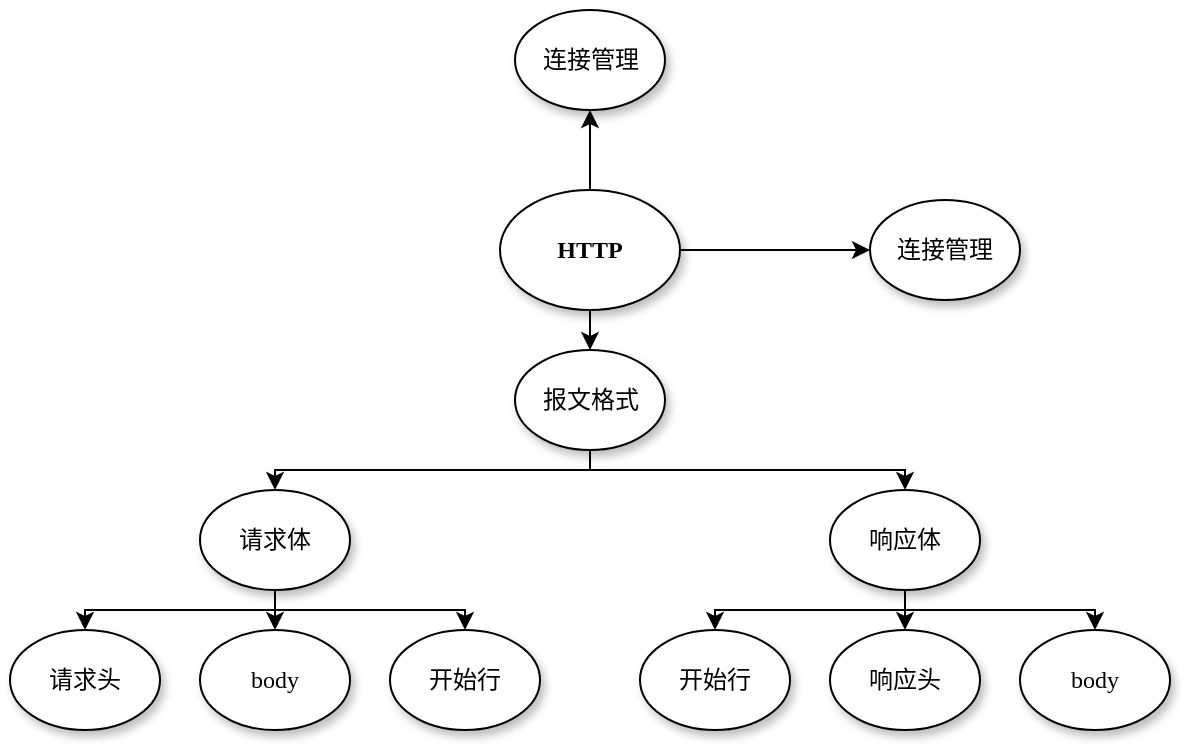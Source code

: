 <mxfile version="14.9.6" type="github">
  <diagram name="Page-1" id="42789a77-a242-8287-6e28-9cd8cfd52e62">
    <mxGraphModel dx="786" dy="1364" grid="1" gridSize="10" guides="1" tooltips="1" connect="1" arrows="1" fold="1" page="1" pageScale="1" pageWidth="1100" pageHeight="850" background="none" math="0" shadow="0">
      <root>
        <mxCell id="0" />
        <mxCell id="1" parent="0" />
        <mxCell id="kajrkSCXimUMeCV8fqdz-9" style="edgeStyle=orthogonalEdgeStyle;rounded=0;orthogonalLoop=1;jettySize=auto;html=1;entryDx=0;entryDy=0;noEdgeStyle=1;strokeColor=none;" edge="1" parent="1" source="1ea317790d2ca983-1" target="1ea317790d2ca983-9">
          <mxGeometry relative="1" as="geometry">
            <Array as="points">
              <mxPoint x="310" y="75" />
              <mxPoint x="310" y="95" />
            </Array>
          </mxGeometry>
        </mxCell>
        <mxCell id="kajrkSCXimUMeCV8fqdz-28" style="edgeStyle=orthogonalEdgeStyle;rounded=0;orthogonalLoop=1;jettySize=auto;html=1;strokeColor=#000000;" edge="1" parent="1" source="1ea317790d2ca983-1" target="1ea317790d2ca983-9">
          <mxGeometry relative="1" as="geometry">
            <Array as="points" />
          </mxGeometry>
        </mxCell>
        <mxCell id="kajrkSCXimUMeCV8fqdz-35" value="" style="edgeStyle=orthogonalEdgeStyle;rounded=0;orthogonalLoop=1;jettySize=auto;html=1;strokeColor=#000000;entryX=0;entryY=0.5;entryDx=0;entryDy=0;" edge="1" parent="1" source="1ea317790d2ca983-1" target="kajrkSCXimUMeCV8fqdz-36">
          <mxGeometry relative="1" as="geometry">
            <mxPoint x="435" y="50" as="targetPoint" />
          </mxGeometry>
        </mxCell>
        <mxCell id="kajrkSCXimUMeCV8fqdz-41" style="edgeStyle=orthogonalEdgeStyle;rounded=0;orthogonalLoop=1;jettySize=auto;html=1;exitX=0.5;exitY=0;exitDx=0;exitDy=0;entryX=0.5;entryY=1;entryDx=0;entryDy=0;strokeColor=#000000;" edge="1" parent="1" source="1ea317790d2ca983-1" target="kajrkSCXimUMeCV8fqdz-40">
          <mxGeometry relative="1" as="geometry" />
        </mxCell>
        <mxCell id="1ea317790d2ca983-1" value="HTTP" style="ellipse;whiteSpace=wrap;html=1;rounded=0;shadow=1;comic=0;labelBackgroundColor=none;strokeWidth=1;fontFamily=Verdana;fontSize=12;align=center;fontStyle=1" parent="1" vertex="1">
          <mxGeometry x="265" y="20" width="90" height="60" as="geometry" />
        </mxCell>
        <mxCell id="kajrkSCXimUMeCV8fqdz-10" style="edgeStyle=orthogonalEdgeStyle;rounded=0;orthogonalLoop=1;jettySize=auto;html=1;entryDx=0;entryDy=0;noEdgeStyle=1;" edge="1" parent="1" source="1ea317790d2ca983-9" target="1ea317790d2ca983-10">
          <mxGeometry relative="1" as="geometry">
            <Array as="points">
              <mxPoint x="310" y="145" />
              <mxPoint x="310" y="160" />
              <mxPoint x="152.5" y="160" />
              <mxPoint x="152.5" y="165" />
            </Array>
          </mxGeometry>
        </mxCell>
        <mxCell id="kajrkSCXimUMeCV8fqdz-19" value="" style="edgeStyle=orthogonalEdgeStyle;rounded=0;orthogonalLoop=1;jettySize=auto;html=1;noEdgeStyle=1;" edge="1" parent="1" source="1ea317790d2ca983-9" target="kajrkSCXimUMeCV8fqdz-18">
          <mxGeometry relative="1" as="geometry">
            <Array as="points">
              <mxPoint x="310" y="145" />
              <mxPoint x="310" y="160" />
              <mxPoint x="467.5" y="160" />
              <mxPoint x="467.5" y="165" />
            </Array>
          </mxGeometry>
        </mxCell>
        <mxCell id="1ea317790d2ca983-9" value="报文格式" style="ellipse;whiteSpace=wrap;html=1;rounded=0;shadow=1;comic=0;labelBackgroundColor=none;strokeWidth=1;fontFamily=Verdana;fontSize=12;align=center;" parent="1" vertex="1">
          <mxGeometry x="272.5" y="100" width="75" height="50" as="geometry" />
        </mxCell>
        <mxCell id="kajrkSCXimUMeCV8fqdz-30" style="edgeStyle=orthogonalEdgeStyle;rounded=0;orthogonalLoop=1;jettySize=auto;html=1;exitDx=0;exitDy=0;entryDx=0;entryDy=0;strokeColor=#000000;" edge="1" parent="1" source="1ea317790d2ca983-10" target="kajrkSCXimUMeCV8fqdz-14">
          <mxGeometry relative="1" as="geometry">
            <Array as="points">
              <mxPoint x="152.5" y="215" />
              <mxPoint x="152.5" y="230" />
              <mxPoint x="57.5" y="230" />
              <mxPoint x="57.5" y="235" />
            </Array>
          </mxGeometry>
        </mxCell>
        <mxCell id="kajrkSCXimUMeCV8fqdz-31" style="edgeStyle=orthogonalEdgeStyle;rounded=0;orthogonalLoop=1;jettySize=auto;html=1;exitDx=0;exitDy=0;entryDx=0;entryDy=0;strokeColor=#000000;" edge="1" parent="1" source="1ea317790d2ca983-10" target="kajrkSCXimUMeCV8fqdz-16">
          <mxGeometry relative="1" as="geometry">
            <Array as="points">
              <mxPoint x="152.5" y="215" />
              <mxPoint x="152.5" y="230" />
              <mxPoint x="152.5" y="235" />
            </Array>
          </mxGeometry>
        </mxCell>
        <mxCell id="kajrkSCXimUMeCV8fqdz-33" style="edgeStyle=orthogonalEdgeStyle;rounded=0;orthogonalLoop=1;jettySize=auto;html=1;exitDx=0;exitDy=0;entryDx=0;entryDy=0;strokeColor=#000000;" edge="1" parent="1" source="1ea317790d2ca983-10" target="kajrkSCXimUMeCV8fqdz-32">
          <mxGeometry relative="1" as="geometry">
            <Array as="points">
              <mxPoint x="152.5" y="215" />
              <mxPoint x="152.5" y="230" />
              <mxPoint x="247.5" y="230" />
              <mxPoint x="247.5" y="235" />
            </Array>
          </mxGeometry>
        </mxCell>
        <mxCell id="1ea317790d2ca983-10" value="请求体" style="ellipse;whiteSpace=wrap;html=1;rounded=0;shadow=1;comic=0;labelBackgroundColor=none;strokeWidth=1;fontFamily=Verdana;fontSize=12;align=center;" parent="1" vertex="1">
          <mxGeometry x="115" y="170" width="75" height="50" as="geometry" />
        </mxCell>
        <mxCell id="kajrkSCXimUMeCV8fqdz-14" value="请求头&lt;br&gt;" style="ellipse;whiteSpace=wrap;html=1;rounded=0;shadow=1;comic=0;labelBackgroundColor=none;strokeWidth=1;fontFamily=Verdana;fontSize=12;align=center;" vertex="1" parent="1">
          <mxGeometry x="20" y="240" width="75" height="50" as="geometry" />
        </mxCell>
        <mxCell id="kajrkSCXimUMeCV8fqdz-16" value="body" style="ellipse;whiteSpace=wrap;html=1;rounded=0;shadow=1;comic=0;labelBackgroundColor=none;strokeWidth=1;fontFamily=Verdana;fontSize=12;align=center;" vertex="1" parent="1">
          <mxGeometry x="115" y="240" width="75" height="50" as="geometry" />
        </mxCell>
        <mxCell id="kajrkSCXimUMeCV8fqdz-23" value="" style="edgeStyle=orthogonalEdgeStyle;rounded=0;orthogonalLoop=1;jettySize=auto;html=1;noEdgeStyle=1;" edge="1" parent="1" source="kajrkSCXimUMeCV8fqdz-18" target="kajrkSCXimUMeCV8fqdz-22">
          <mxGeometry relative="1" as="geometry">
            <Array as="points">
              <mxPoint x="467.5" y="215" />
              <mxPoint x="467.5" y="230" />
              <mxPoint x="372.5" y="230" />
              <mxPoint x="372.5" y="235" />
            </Array>
          </mxGeometry>
        </mxCell>
        <mxCell id="kajrkSCXimUMeCV8fqdz-25" value="" style="edgeStyle=orthogonalEdgeStyle;rounded=0;orthogonalLoop=1;jettySize=auto;html=1;noEdgeStyle=1;" edge="1" parent="1" source="kajrkSCXimUMeCV8fqdz-18" target="kajrkSCXimUMeCV8fqdz-24">
          <mxGeometry relative="1" as="geometry">
            <Array as="points">
              <mxPoint x="467.5" y="215" />
              <mxPoint x="467.5" y="230" />
              <mxPoint x="467.5" y="235" />
            </Array>
          </mxGeometry>
        </mxCell>
        <mxCell id="kajrkSCXimUMeCV8fqdz-27" value="" style="edgeStyle=orthogonalEdgeStyle;rounded=0;orthogonalLoop=1;jettySize=auto;html=1;noEdgeStyle=1;" edge="1" parent="1" source="kajrkSCXimUMeCV8fqdz-18" target="kajrkSCXimUMeCV8fqdz-26">
          <mxGeometry relative="1" as="geometry">
            <Array as="points">
              <mxPoint x="467.5" y="215" />
              <mxPoint x="467.5" y="230" />
              <mxPoint x="562.5" y="230" />
              <mxPoint x="562.5" y="235" />
            </Array>
          </mxGeometry>
        </mxCell>
        <mxCell id="kajrkSCXimUMeCV8fqdz-18" value="响应体" style="ellipse;whiteSpace=wrap;html=1;rounded=0;shadow=1;comic=0;labelBackgroundColor=none;strokeWidth=1;fontFamily=Verdana;fontSize=12;align=center;" vertex="1" parent="1">
          <mxGeometry x="430" y="170" width="75" height="50" as="geometry" />
        </mxCell>
        <mxCell id="kajrkSCXimUMeCV8fqdz-22" value="开始行" style="ellipse;whiteSpace=wrap;html=1;rounded=0;shadow=1;comic=0;labelBackgroundColor=none;strokeWidth=1;fontFamily=Verdana;fontSize=12;align=center;" vertex="1" parent="1">
          <mxGeometry x="335" y="240" width="75" height="50" as="geometry" />
        </mxCell>
        <mxCell id="kajrkSCXimUMeCV8fqdz-24" value="响应头" style="ellipse;whiteSpace=wrap;html=1;rounded=0;shadow=1;comic=0;labelBackgroundColor=none;strokeWidth=1;fontFamily=Verdana;fontSize=12;align=center;" vertex="1" parent="1">
          <mxGeometry x="430" y="240" width="75" height="50" as="geometry" />
        </mxCell>
        <mxCell id="kajrkSCXimUMeCV8fqdz-26" value="body" style="ellipse;whiteSpace=wrap;html=1;rounded=0;shadow=1;comic=0;labelBackgroundColor=none;strokeWidth=1;fontFamily=Verdana;fontSize=12;align=center;" vertex="1" parent="1">
          <mxGeometry x="525" y="240" width="75" height="50" as="geometry" />
        </mxCell>
        <mxCell id="kajrkSCXimUMeCV8fqdz-32" value="开始行" style="ellipse;whiteSpace=wrap;html=1;rounded=0;shadow=1;comic=0;labelBackgroundColor=none;strokeWidth=1;fontFamily=Verdana;fontSize=12;align=center;" vertex="1" parent="1">
          <mxGeometry x="210" y="240" width="75" height="50" as="geometry" />
        </mxCell>
        <mxCell id="kajrkSCXimUMeCV8fqdz-36" value="连接管理" style="ellipse;whiteSpace=wrap;html=1;rounded=0;shadow=1;comic=0;labelBackgroundColor=none;strokeWidth=1;fontFamily=Verdana;fontSize=12;align=center;" vertex="1" parent="1">
          <mxGeometry x="450" y="25" width="75" height="50" as="geometry" />
        </mxCell>
        <mxCell id="kajrkSCXimUMeCV8fqdz-40" value="连接管理" style="ellipse;whiteSpace=wrap;html=1;rounded=0;shadow=1;comic=0;labelBackgroundColor=none;strokeWidth=1;fontFamily=Verdana;fontSize=12;align=center;" vertex="1" parent="1">
          <mxGeometry x="272.5" y="-70" width="75" height="50" as="geometry" />
        </mxCell>
      </root>
    </mxGraphModel>
  </diagram>
</mxfile>
